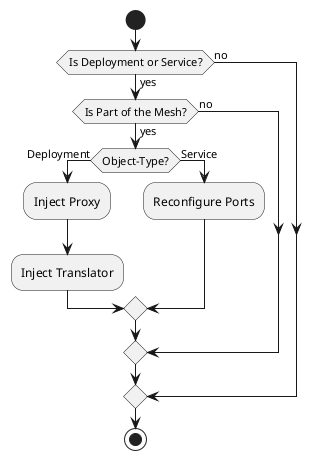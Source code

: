 @startuml
skinparam backgroundcolor transparent

start

if (Is Deployment or Service?) then (yes)
    if (Is Part of the Mesh?) then (yes)
        if (Object-Type?) then (Deployment)
            :Inject Proxy;
            :Inject Translator;
        else (Service)
            :Reconfigure Ports;
        endif
    else (no)
    endif
else (no)
endif

stop
@enduml
